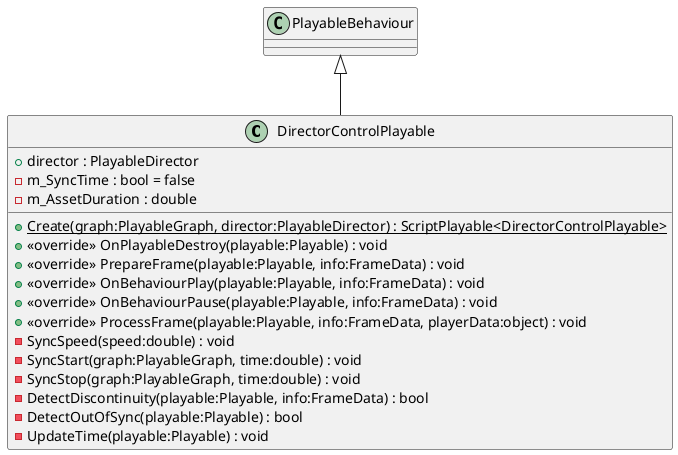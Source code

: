 @startuml
class DirectorControlPlayable {
    + director : PlayableDirector
    - m_SyncTime : bool = false
    - m_AssetDuration : double
    + {static} Create(graph:PlayableGraph, director:PlayableDirector) : ScriptPlayable<DirectorControlPlayable>
    + <<override>> OnPlayableDestroy(playable:Playable) : void
    + <<override>> PrepareFrame(playable:Playable, info:FrameData) : void
    + <<override>> OnBehaviourPlay(playable:Playable, info:FrameData) : void
    + <<override>> OnBehaviourPause(playable:Playable, info:FrameData) : void
    + <<override>> ProcessFrame(playable:Playable, info:FrameData, playerData:object) : void
    - SyncSpeed(speed:double) : void
    - SyncStart(graph:PlayableGraph, time:double) : void
    - SyncStop(graph:PlayableGraph, time:double) : void
    - DetectDiscontinuity(playable:Playable, info:FrameData) : bool
    - DetectOutOfSync(playable:Playable) : bool
    - UpdateTime(playable:Playable) : void
}
PlayableBehaviour <|-- DirectorControlPlayable
@enduml
